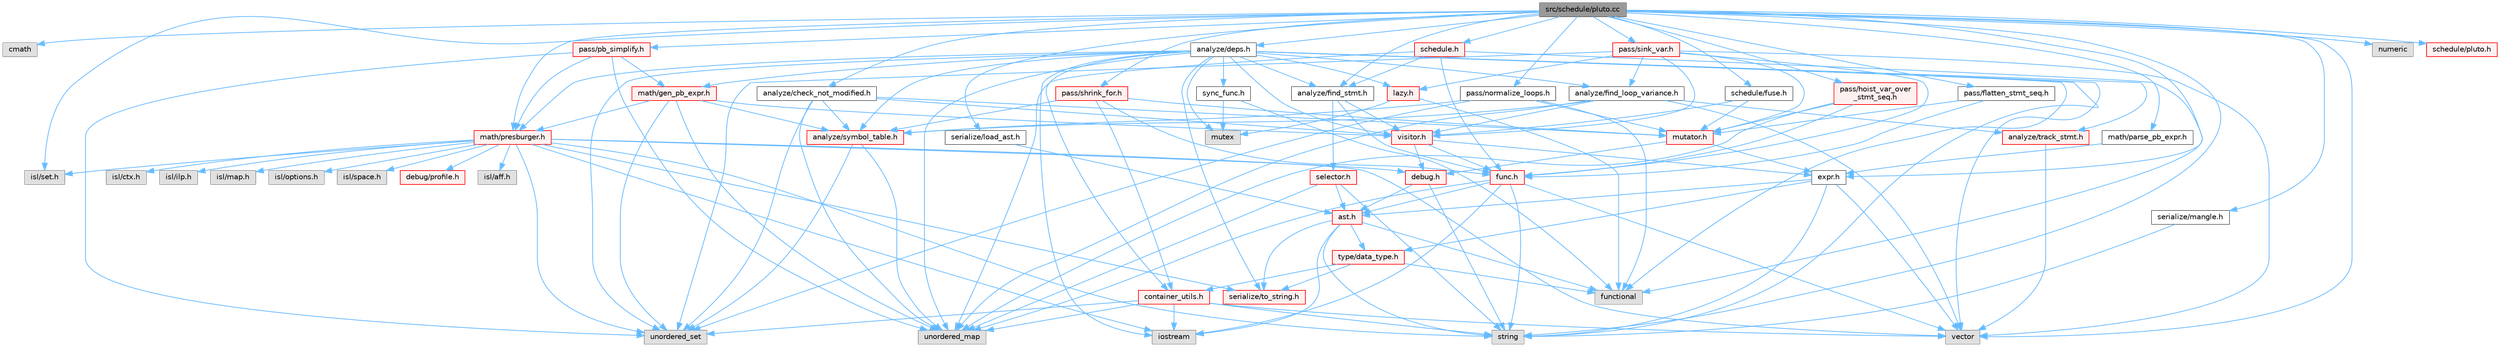 digraph "src/schedule/pluto.cc"
{
 // LATEX_PDF_SIZE
  bgcolor="transparent";
  edge [fontname=Helvetica,fontsize=10,labelfontname=Helvetica,labelfontsize=10];
  node [fontname=Helvetica,fontsize=10,shape=box,height=0.2,width=0.4];
  Node1 [label="src/schedule/pluto.cc",height=0.2,width=0.4,color="gray40", fillcolor="grey60", style="filled", fontcolor="black",tooltip=" "];
  Node1 -> Node2 [color="steelblue1",style="solid"];
  Node2 [label="cmath",height=0.2,width=0.4,color="grey60", fillcolor="#E0E0E0", style="filled",tooltip=" "];
  Node1 -> Node3 [color="steelblue1",style="solid"];
  Node3 [label="isl/set.h",height=0.2,width=0.4,color="grey60", fillcolor="#E0E0E0", style="filled",tooltip=" "];
  Node1 -> Node4 [color="steelblue1",style="solid"];
  Node4 [label="numeric",height=0.2,width=0.4,color="grey60", fillcolor="#E0E0E0", style="filled",tooltip=" "];
  Node1 -> Node5 [color="steelblue1",style="solid"];
  Node5 [label="string",height=0.2,width=0.4,color="grey60", fillcolor="#E0E0E0", style="filled",tooltip=" "];
  Node1 -> Node6 [color="steelblue1",style="solid"];
  Node6 [label="vector",height=0.2,width=0.4,color="grey60", fillcolor="#E0E0E0", style="filled",tooltip=" "];
  Node1 -> Node7 [color="steelblue1",style="solid"];
  Node7 [label="analyze/check_not_modified.h",height=0.2,width=0.4,color="grey40", fillcolor="white", style="filled",URL="$check__not__modified_8h.html",tooltip=" "];
  Node7 -> Node8 [color="steelblue1",style="solid"];
  Node8 [label="unordered_map",height=0.2,width=0.4,color="grey60", fillcolor="#E0E0E0", style="filled",tooltip=" "];
  Node7 -> Node9 [color="steelblue1",style="solid"];
  Node9 [label="unordered_set",height=0.2,width=0.4,color="grey60", fillcolor="#E0E0E0", style="filled",tooltip=" "];
  Node7 -> Node10 [color="steelblue1",style="solid"];
  Node10 [label="analyze/symbol_table.h",height=0.2,width=0.4,color="red", fillcolor="#FFF0F0", style="filled",URL="$symbol__table_8h.html",tooltip=" "];
  Node10 -> Node8 [color="steelblue1",style="solid"];
  Node10 -> Node9 [color="steelblue1",style="solid"];
  Node7 -> Node53 [color="steelblue1",style="solid"];
  Node53 [label="mutator.h",height=0.2,width=0.4,color="red", fillcolor="#FFF0F0", style="filled",URL="$mutator_8h.html",tooltip=" "];
  Node53 -> Node54 [color="steelblue1",style="solid"];
  Node54 [label="debug.h",height=0.2,width=0.4,color="red", fillcolor="#FFF0F0", style="filled",URL="$debug_8h.html",tooltip=" "];
  Node54 -> Node5 [color="steelblue1",style="solid"];
  Node54 -> Node15 [color="steelblue1",style="solid"];
  Node15 [label="ast.h",height=0.2,width=0.4,color="red", fillcolor="#FFF0F0", style="filled",URL="$ast_8h.html",tooltip=" "];
  Node15 -> Node17 [color="steelblue1",style="solid"];
  Node17 [label="functional",height=0.2,width=0.4,color="grey60", fillcolor="#E0E0E0", style="filled",tooltip=" "];
  Node15 -> Node18 [color="steelblue1",style="solid"];
  Node18 [label="iostream",height=0.2,width=0.4,color="grey60", fillcolor="#E0E0E0", style="filled",tooltip=" "];
  Node15 -> Node5 [color="steelblue1",style="solid"];
  Node15 -> Node32 [color="steelblue1",style="solid"];
  Node32 [label="serialize/to_string.h",height=0.2,width=0.4,color="red", fillcolor="#FFF0F0", style="filled",URL="$to__string_8h.html",tooltip=" "];
  Node15 -> Node35 [color="steelblue1",style="solid"];
  Node35 [label="type/data_type.h",height=0.2,width=0.4,color="red", fillcolor="#FFF0F0", style="filled",URL="$data__type_8h.html",tooltip=" "];
  Node35 -> Node17 [color="steelblue1",style="solid"];
  Node35 -> Node37 [color="steelblue1",style="solid"];
  Node37 [label="container_utils.h",height=0.2,width=0.4,color="red", fillcolor="#FFF0F0", style="filled",URL="$container__utils_8h.html",tooltip=" "];
  Node37 -> Node18 [color="steelblue1",style="solid"];
  Node37 -> Node5 [color="steelblue1",style="solid"];
  Node37 -> Node8 [color="steelblue1",style="solid"];
  Node37 -> Node9 [color="steelblue1",style="solid"];
  Node37 -> Node6 [color="steelblue1",style="solid"];
  Node35 -> Node32 [color="steelblue1",style="solid"];
  Node53 -> Node46 [color="steelblue1",style="solid"];
  Node46 [label="expr.h",height=0.2,width=0.4,color="grey40", fillcolor="white", style="filled",URL="$expr_8h.html",tooltip=" "];
  Node46 -> Node5 [color="steelblue1",style="solid"];
  Node46 -> Node6 [color="steelblue1",style="solid"];
  Node46 -> Node15 [color="steelblue1",style="solid"];
  Node46 -> Node35 [color="steelblue1",style="solid"];
  Node7 -> Node58 [color="steelblue1",style="solid"];
  Node58 [label="visitor.h",height=0.2,width=0.4,color="red", fillcolor="#FFF0F0", style="filled",URL="$visitor_8h.html",tooltip=" "];
  Node58 -> Node54 [color="steelblue1",style="solid"];
  Node58 -> Node46 [color="steelblue1",style="solid"];
  Node58 -> Node59 [color="steelblue1",style="solid"];
  Node59 [label="func.h",height=0.2,width=0.4,color="red", fillcolor="#FFF0F0", style="filled",URL="$func_8h.html",tooltip=" "];
  Node59 -> Node18 [color="steelblue1",style="solid"];
  Node59 -> Node5 [color="steelblue1",style="solid"];
  Node59 -> Node8 [color="steelblue1",style="solid"];
  Node59 -> Node6 [color="steelblue1",style="solid"];
  Node59 -> Node15 [color="steelblue1",style="solid"];
  Node1 -> Node65 [color="steelblue1",style="solid"];
  Node65 [label="analyze/deps.h",height=0.2,width=0.4,color="grey40", fillcolor="white", style="filled",URL="$deps_8h.html",tooltip=" "];
  Node65 -> Node17 [color="steelblue1",style="solid"];
  Node65 -> Node18 [color="steelblue1",style="solid"];
  Node65 -> Node56 [color="steelblue1",style="solid"];
  Node56 [label="mutex",height=0.2,width=0.4,color="grey60", fillcolor="#E0E0E0", style="filled",tooltip=" "];
  Node65 -> Node5 [color="steelblue1",style="solid"];
  Node65 -> Node8 [color="steelblue1",style="solid"];
  Node65 -> Node9 [color="steelblue1",style="solid"];
  Node65 -> Node6 [color="steelblue1",style="solid"];
  Node65 -> Node66 [color="steelblue1",style="solid"];
  Node66 [label="analyze/find_loop_variance.h",height=0.2,width=0.4,color="grey40", fillcolor="white", style="filled",URL="$find__loop__variance_8h.html",tooltip=" "];
  Node66 -> Node8 [color="steelblue1",style="solid"];
  Node66 -> Node6 [color="steelblue1",style="solid"];
  Node66 -> Node10 [color="steelblue1",style="solid"];
  Node66 -> Node67 [color="steelblue1",style="solid"];
  Node67 [label="analyze/track_stmt.h",height=0.2,width=0.4,color="red", fillcolor="#FFF0F0", style="filled",URL="$track__stmt_8h.html",tooltip=" "];
  Node67 -> Node6 [color="steelblue1",style="solid"];
  Node66 -> Node58 [color="steelblue1",style="solid"];
  Node65 -> Node68 [color="steelblue1",style="solid"];
  Node68 [label="analyze/find_stmt.h",height=0.2,width=0.4,color="grey40", fillcolor="white", style="filled",URL="$find__stmt_8h.html",tooltip=" "];
  Node68 -> Node59 [color="steelblue1",style="solid"];
  Node68 -> Node69 [color="steelblue1",style="solid"];
  Node69 [label="selector.h",height=0.2,width=0.4,color="red", fillcolor="#FFF0F0", style="filled",URL="$selector_8h.html",tooltip=" "];
  Node69 -> Node5 [color="steelblue1",style="solid"];
  Node69 -> Node8 [color="steelblue1",style="solid"];
  Node69 -> Node15 [color="steelblue1",style="solid"];
  Node68 -> Node58 [color="steelblue1",style="solid"];
  Node65 -> Node10 [color="steelblue1",style="solid"];
  Node65 -> Node67 [color="steelblue1",style="solid"];
  Node65 -> Node37 [color="steelblue1",style="solid"];
  Node65 -> Node70 [color="steelblue1",style="solid"];
  Node70 [label="lazy.h",height=0.2,width=0.4,color="red", fillcolor="#FFF0F0", style="filled",URL="$lazy_8h.html",tooltip=" "];
  Node70 -> Node17 [color="steelblue1",style="solid"];
  Node70 -> Node56 [color="steelblue1",style="solid"];
  Node65 -> Node71 [color="steelblue1",style="solid"];
  Node71 [label="math/gen_pb_expr.h",height=0.2,width=0.4,color="red", fillcolor="#FFF0F0", style="filled",URL="$gen__pb__expr_8h.html",tooltip=" "];
  Node71 -> Node8 [color="steelblue1",style="solid"];
  Node71 -> Node9 [color="steelblue1",style="solid"];
  Node71 -> Node10 [color="steelblue1",style="solid"];
  Node71 -> Node73 [color="steelblue1",style="solid"];
  Node73 [label="math/presburger.h",height=0.2,width=0.4,color="red", fillcolor="#FFF0F0", style="filled",URL="$presburger_8h.html",tooltip=" "];
  Node73 -> Node18 [color="steelblue1",style="solid"];
  Node73 -> Node5 [color="steelblue1",style="solid"];
  Node73 -> Node9 [color="steelblue1",style="solid"];
  Node73 -> Node6 [color="steelblue1",style="solid"];
  Node73 -> Node74 [color="steelblue1",style="solid"];
  Node74 [label="isl/aff.h",height=0.2,width=0.4,color="grey60", fillcolor="#E0E0E0", style="filled",tooltip=" "];
  Node73 -> Node75 [color="steelblue1",style="solid"];
  Node75 [label="isl/ctx.h",height=0.2,width=0.4,color="grey60", fillcolor="#E0E0E0", style="filled",tooltip=" "];
  Node73 -> Node76 [color="steelblue1",style="solid"];
  Node76 [label="isl/ilp.h",height=0.2,width=0.4,color="grey60", fillcolor="#E0E0E0", style="filled",tooltip=" "];
  Node73 -> Node77 [color="steelblue1",style="solid"];
  Node77 [label="isl/map.h",height=0.2,width=0.4,color="grey60", fillcolor="#E0E0E0", style="filled",tooltip=" "];
  Node73 -> Node78 [color="steelblue1",style="solid"];
  Node78 [label="isl/options.h",height=0.2,width=0.4,color="grey60", fillcolor="#E0E0E0", style="filled",tooltip=" "];
  Node73 -> Node3 [color="steelblue1",style="solid"];
  Node73 -> Node79 [color="steelblue1",style="solid"];
  Node79 [label="isl/space.h",height=0.2,width=0.4,color="grey60", fillcolor="#E0E0E0", style="filled",tooltip=" "];
  Node73 -> Node54 [color="steelblue1",style="solid"];
  Node73 -> Node80 [color="steelblue1",style="solid"];
  Node80 [label="debug/profile.h",height=0.2,width=0.4,color="red", fillcolor="#FFF0F0", style="filled",URL="$profile_8h.html",tooltip=" "];
  Node73 -> Node32 [color="steelblue1",style="solid"];
  Node71 -> Node58 [color="steelblue1",style="solid"];
  Node65 -> Node73 [color="steelblue1",style="solid"];
  Node65 -> Node32 [color="steelblue1",style="solid"];
  Node65 -> Node84 [color="steelblue1",style="solid"];
  Node84 [label="sync_func.h",height=0.2,width=0.4,color="grey40", fillcolor="white", style="filled",URL="$sync__func_8h.html",tooltip=" "];
  Node84 -> Node17 [color="steelblue1",style="solid"];
  Node84 -> Node56 [color="steelblue1",style="solid"];
  Node65 -> Node58 [color="steelblue1",style="solid"];
  Node1 -> Node68 [color="steelblue1",style="solid"];
  Node1 -> Node46 [color="steelblue1",style="solid"];
  Node1 -> Node85 [color="steelblue1",style="solid"];
  Node85 [label="math/parse_pb_expr.h",height=0.2,width=0.4,color="grey40", fillcolor="white", style="filled",URL="$parse__pb__expr_8h.html",tooltip=" "];
  Node85 -> Node46 [color="steelblue1",style="solid"];
  Node1 -> Node73 [color="steelblue1",style="solid"];
  Node1 -> Node86 [color="steelblue1",style="solid"];
  Node86 [label="pass/flatten_stmt_seq.h",height=0.2,width=0.4,color="grey40", fillcolor="white", style="filled",URL="$flatten__stmt__seq_8h.html",tooltip=" "];
  Node86 -> Node59 [color="steelblue1",style="solid"];
  Node86 -> Node53 [color="steelblue1",style="solid"];
  Node1 -> Node87 [color="steelblue1",style="solid"];
  Node87 [label="pass/hoist_var_over\l_stmt_seq.h",height=0.2,width=0.4,color="red", fillcolor="#FFF0F0", style="filled",URL="$hoist__var__over__stmt__seq_8h.html",tooltip=" "];
  Node87 -> Node8 [color="steelblue1",style="solid"];
  Node87 -> Node59 [color="steelblue1",style="solid"];
  Node87 -> Node53 [color="steelblue1",style="solid"];
  Node1 -> Node89 [color="steelblue1",style="solid"];
  Node89 [label="pass/normalize_loops.h",height=0.2,width=0.4,color="grey40", fillcolor="white", style="filled",URL="$normalize__loops_8h.html",tooltip=" "];
  Node89 -> Node17 [color="steelblue1",style="solid"];
  Node89 -> Node9 [color="steelblue1",style="solid"];
  Node89 -> Node10 [color="steelblue1",style="solid"];
  Node89 -> Node53 [color="steelblue1",style="solid"];
  Node1 -> Node90 [color="steelblue1",style="solid"];
  Node90 [label="pass/pb_simplify.h",height=0.2,width=0.4,color="red", fillcolor="#FFF0F0", style="filled",URL="$pb__simplify_8h.html",tooltip=" "];
  Node90 -> Node8 [color="steelblue1",style="solid"];
  Node90 -> Node9 [color="steelblue1",style="solid"];
  Node90 -> Node71 [color="steelblue1",style="solid"];
  Node90 -> Node73 [color="steelblue1",style="solid"];
  Node1 -> Node103 [color="steelblue1",style="solid"];
  Node103 [label="pass/shrink_for.h",height=0.2,width=0.4,color="red", fillcolor="#FFF0F0", style="filled",URL="$shrink__for_8h.html",tooltip=" "];
  Node103 -> Node10 [color="steelblue1",style="solid"];
  Node103 -> Node37 [color="steelblue1",style="solid"];
  Node103 -> Node59 [color="steelblue1",style="solid"];
  Node103 -> Node53 [color="steelblue1",style="solid"];
  Node1 -> Node105 [color="steelblue1",style="solid"];
  Node105 [label="pass/sink_var.h",height=0.2,width=0.4,color="red", fillcolor="#FFF0F0", style="filled",URL="$sink__var_8h.html",tooltip=" "];
  Node105 -> Node9 [color="steelblue1",style="solid"];
  Node105 -> Node6 [color="steelblue1",style="solid"];
  Node105 -> Node66 [color="steelblue1",style="solid"];
  Node105 -> Node59 [color="steelblue1",style="solid"];
  Node105 -> Node70 [color="steelblue1",style="solid"];
  Node105 -> Node53 [color="steelblue1",style="solid"];
  Node105 -> Node58 [color="steelblue1",style="solid"];
  Node1 -> Node106 [color="steelblue1",style="solid"];
  Node106 [label="schedule.h",height=0.2,width=0.4,color="red", fillcolor="#FFF0F0", style="filled",URL="$schedule_8h.html",tooltip=" "];
  Node106 -> Node17 [color="steelblue1",style="solid"];
  Node106 -> Node8 [color="steelblue1",style="solid"];
  Node106 -> Node68 [color="steelblue1",style="solid"];
  Node106 -> Node59 [color="steelblue1",style="solid"];
  Node1 -> Node123 [color="steelblue1",style="solid"];
  Node123 [label="schedule/fuse.h",height=0.2,width=0.4,color="grey40", fillcolor="white", style="filled",URL="$fuse_8h.html",tooltip=" "];
  Node123 -> Node53 [color="steelblue1",style="solid"];
  Node123 -> Node58 [color="steelblue1",style="solid"];
  Node1 -> Node124 [color="steelblue1",style="solid"];
  Node124 [label="schedule/pluto.h",height=0.2,width=0.4,color="red", fillcolor="#FFF0F0", style="filled",URL="$pluto_8h.html",tooltip=" "];
  Node1 -> Node125 [color="steelblue1",style="solid"];
  Node125 [label="serialize/load_ast.h",height=0.2,width=0.4,color="grey40", fillcolor="white", style="filled",URL="$load__ast_8h.html",tooltip=" "];
  Node125 -> Node15 [color="steelblue1",style="solid"];
  Node1 -> Node126 [color="steelblue1",style="solid"];
  Node126 [label="serialize/mangle.h",height=0.2,width=0.4,color="grey40", fillcolor="white", style="filled",URL="$mangle_8h.html",tooltip=" "];
  Node126 -> Node5 [color="steelblue1",style="solid"];
}

